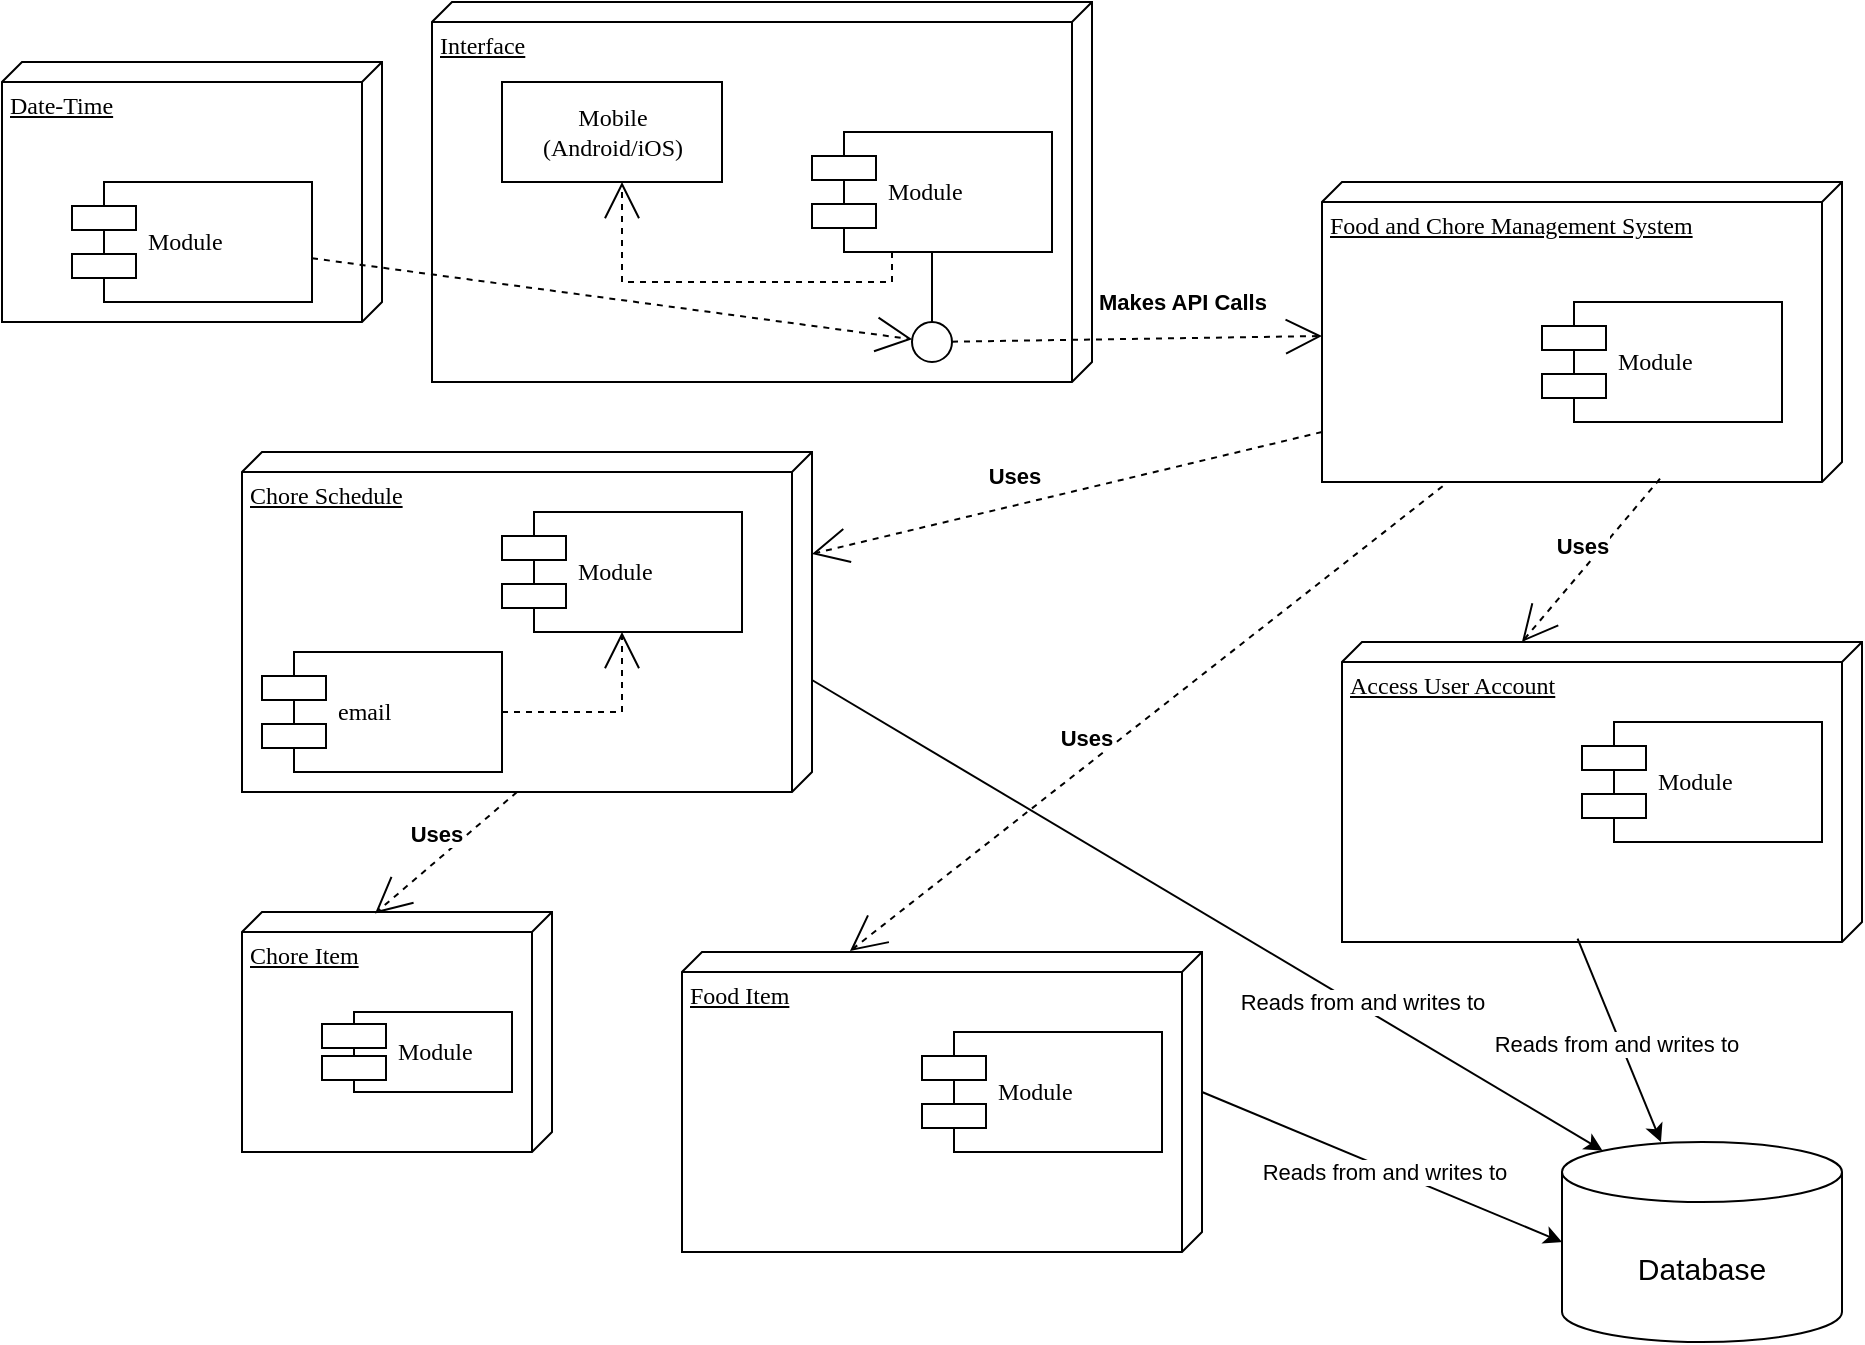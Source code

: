 <mxfile version="26.2.14">
  <diagram name="Page-1" id="5f0bae14-7c28-e335-631c-24af17079c00">
    <mxGraphModel dx="1906" dy="981" grid="1" gridSize="10" guides="1" tooltips="1" connect="1" arrows="1" fold="1" page="1" pageScale="1" pageWidth="1100" pageHeight="850" background="none" math="0" shadow="0">
      <root>
        <mxCell id="0" />
        <mxCell id="1" parent="0" />
        <mxCell id="39150e848f15840c-1" value="Interface" style="verticalAlign=top;align=left;spacingTop=8;spacingLeft=2;spacingRight=12;shape=cube;size=10;direction=south;fontStyle=4;html=1;rounded=0;shadow=0;comic=0;labelBackgroundColor=none;strokeWidth=1;fontFamily=Verdana;fontSize=12" parent="1" vertex="1">
          <mxGeometry x="265" y="20" width="330" height="190" as="geometry" />
        </mxCell>
        <mxCell id="39150e848f15840c-3" value="Date-Time" style="verticalAlign=top;align=left;spacingTop=8;spacingLeft=2;spacingRight=12;shape=cube;size=10;direction=south;fontStyle=4;html=1;rounded=0;shadow=0;comic=0;labelBackgroundColor=none;strokeWidth=1;fontFamily=Verdana;fontSize=12" parent="1" vertex="1">
          <mxGeometry x="50" y="50" width="190" height="130" as="geometry" />
        </mxCell>
        <mxCell id="39150e848f15840c-4" value="Mobile&lt;div&gt;(Android/iOS)&lt;/div&gt;" style="html=1;rounded=0;shadow=0;comic=0;labelBackgroundColor=none;strokeWidth=1;fontFamily=Verdana;fontSize=12;align=center;" parent="1" vertex="1">
          <mxGeometry x="300" y="60" width="110" height="50" as="geometry" />
        </mxCell>
        <mxCell id="39150e848f15840c-5" value="Module" style="shape=component;align=left;spacingLeft=36;rounded=0;shadow=0;comic=0;labelBackgroundColor=none;strokeWidth=1;fontFamily=Verdana;fontSize=12;html=1;" parent="1" vertex="1">
          <mxGeometry x="455" y="85" width="120" height="60" as="geometry" />
        </mxCell>
        <mxCell id="39150e848f15840c-6" value="" style="ellipse;whiteSpace=wrap;html=1;rounded=0;shadow=0;comic=0;labelBackgroundColor=none;strokeWidth=1;fontFamily=Verdana;fontSize=12;align=center;" parent="1" vertex="1">
          <mxGeometry x="505" y="180" width="20" height="20" as="geometry" />
        </mxCell>
        <mxCell id="39150e848f15840c-10" value="Module" style="shape=component;align=left;spacingLeft=36;rounded=0;shadow=0;comic=0;labelBackgroundColor=none;strokeWidth=1;fontFamily=Verdana;fontSize=12;html=1;" parent="1" vertex="1">
          <mxGeometry x="85" y="110" width="120" height="60" as="geometry" />
        </mxCell>
        <mxCell id="39150e848f15840c-11" style="edgeStyle=none;rounded=0;html=1;dashed=1;labelBackgroundColor=none;startArrow=none;startFill=0;startSize=8;endArrow=open;endFill=0;endSize=16;fontFamily=Verdana;fontSize=12;" parent="1" source="39150e848f15840c-10" target="39150e848f15840c-6" edge="1">
          <mxGeometry relative="1" as="geometry" />
        </mxCell>
        <mxCell id="39150e848f15840c-14" style="edgeStyle=elbowEdgeStyle;rounded=0;html=1;labelBackgroundColor=none;startArrow=none;startFill=0;startSize=8;endArrow=none;endFill=0;endSize=16;fontFamily=Verdana;fontSize=12;" parent="1" source="39150e848f15840c-6" target="39150e848f15840c-5" edge="1">
          <mxGeometry relative="1" as="geometry" />
        </mxCell>
        <mxCell id="39150e848f15840c-15" style="edgeStyle=orthogonalEdgeStyle;rounded=0;html=1;labelBackgroundColor=none;startArrow=none;startFill=0;startSize=8;endArrow=open;endFill=0;endSize=16;fontFamily=Verdana;fontSize=12;dashed=1;" parent="1" source="39150e848f15840c-5" target="39150e848f15840c-4" edge="1">
          <mxGeometry relative="1" as="geometry">
            <Array as="points">
              <mxPoint x="495" y="160" />
              <mxPoint x="360" y="160" />
            </Array>
          </mxGeometry>
        </mxCell>
        <mxCell id="_gdVhUl3nsyEt75Ght2n-1" value="Access User Account" style="verticalAlign=top;align=left;spacingTop=8;spacingLeft=2;spacingRight=12;shape=cube;size=10;direction=south;fontStyle=4;html=1;rounded=0;shadow=0;comic=0;labelBackgroundColor=none;strokeWidth=1;fontFamily=Verdana;fontSize=12" vertex="1" parent="1">
          <mxGeometry x="720" y="340" width="260" height="150" as="geometry" />
        </mxCell>
        <mxCell id="_gdVhUl3nsyEt75Ght2n-2" value="Food and Chore Management System" style="verticalAlign=top;align=left;spacingTop=8;spacingLeft=2;spacingRight=12;shape=cube;size=10;direction=south;fontStyle=4;html=1;rounded=0;shadow=0;comic=0;labelBackgroundColor=none;strokeWidth=1;fontFamily=Verdana;fontSize=12" vertex="1" parent="1">
          <mxGeometry x="710" y="110" width="260" height="150" as="geometry" />
        </mxCell>
        <mxCell id="_gdVhUl3nsyEt75Ght2n-3" value="Module" style="shape=component;align=left;spacingLeft=36;rounded=0;shadow=0;comic=0;labelBackgroundColor=none;strokeWidth=1;fontFamily=Verdana;fontSize=12;html=1;" vertex="1" parent="1">
          <mxGeometry x="820" y="170" width="120" height="60" as="geometry" />
        </mxCell>
        <mxCell id="_gdVhUl3nsyEt75Ght2n-4" value="Module" style="shape=component;align=left;spacingLeft=36;rounded=0;shadow=0;comic=0;labelBackgroundColor=none;strokeWidth=1;fontFamily=Verdana;fontSize=12;html=1;" vertex="1" parent="1">
          <mxGeometry x="840" y="380" width="120" height="60" as="geometry" />
        </mxCell>
        <mxCell id="_gdVhUl3nsyEt75Ght2n-5" value="Food Item" style="verticalAlign=top;align=left;spacingTop=8;spacingLeft=2;spacingRight=12;shape=cube;size=10;direction=south;fontStyle=4;html=1;rounded=0;shadow=0;comic=0;labelBackgroundColor=none;strokeWidth=1;fontFamily=Verdana;fontSize=12" vertex="1" parent="1">
          <mxGeometry x="390" y="495" width="260" height="150" as="geometry" />
        </mxCell>
        <mxCell id="_gdVhUl3nsyEt75Ght2n-6" value="Module" style="shape=component;align=left;spacingLeft=36;rounded=0;shadow=0;comic=0;labelBackgroundColor=none;strokeWidth=1;fontFamily=Verdana;fontSize=12;html=1;" vertex="1" parent="1">
          <mxGeometry x="510" y="535" width="120" height="60" as="geometry" />
        </mxCell>
        <mxCell id="_gdVhUl3nsyEt75Ght2n-7" value="Chore Item" style="verticalAlign=top;align=left;spacingTop=8;spacingLeft=2;spacingRight=12;shape=cube;size=10;direction=south;fontStyle=4;html=1;rounded=0;shadow=0;comic=0;labelBackgroundColor=none;strokeWidth=1;fontFamily=Verdana;fontSize=12" vertex="1" parent="1">
          <mxGeometry x="170" y="475" width="155" height="120" as="geometry" />
        </mxCell>
        <mxCell id="_gdVhUl3nsyEt75Ght2n-8" value="Module" style="shape=component;align=left;spacingLeft=36;rounded=0;shadow=0;comic=0;labelBackgroundColor=none;strokeWidth=1;fontFamily=Verdana;fontSize=12;html=1;" vertex="1" parent="1">
          <mxGeometry x="210" y="525" width="95" height="40" as="geometry" />
        </mxCell>
        <mxCell id="_gdVhUl3nsyEt75Ght2n-10" value="Chore Schedule" style="verticalAlign=top;align=left;spacingTop=8;spacingLeft=2;spacingRight=12;shape=cube;size=10;direction=south;fontStyle=4;html=1;rounded=0;shadow=0;comic=0;labelBackgroundColor=none;strokeWidth=1;fontFamily=Verdana;fontSize=12" vertex="1" parent="1">
          <mxGeometry x="170" y="245" width="285" height="170" as="geometry" />
        </mxCell>
        <mxCell id="_gdVhUl3nsyEt75Ght2n-11" value="Module" style="shape=component;align=left;spacingLeft=36;rounded=0;shadow=0;comic=0;labelBackgroundColor=none;strokeWidth=1;fontFamily=Verdana;fontSize=12;html=1;" vertex="1" parent="1">
          <mxGeometry x="300" y="275" width="120" height="60" as="geometry" />
        </mxCell>
        <mxCell id="_gdVhUl3nsyEt75Ght2n-12" style="edgeStyle=none;rounded=0;html=1;dashed=1;labelBackgroundColor=none;startArrow=none;startFill=0;startSize=8;endArrow=open;endFill=0;endSize=16;fontFamily=Verdana;fontSize=12;" edge="1" parent="1" source="39150e848f15840c-6" target="_gdVhUl3nsyEt75Ght2n-2">
          <mxGeometry relative="1" as="geometry">
            <mxPoint x="575" y="280" as="sourcePoint" />
            <mxPoint x="900" y="313" as="targetPoint" />
          </mxGeometry>
        </mxCell>
        <mxCell id="_gdVhUl3nsyEt75Ght2n-13" value="Makes API Calls" style="edgeLabel;html=1;align=center;verticalAlign=middle;resizable=0;points=[];fontStyle=1" vertex="1" connectable="0" parent="_gdVhUl3nsyEt75Ght2n-12">
          <mxGeometry x="0.224" y="1" relative="1" as="geometry">
            <mxPoint x="2" y="-17" as="offset" />
          </mxGeometry>
        </mxCell>
        <mxCell id="_gdVhUl3nsyEt75Ght2n-14" value="email" style="shape=component;align=left;spacingLeft=36;rounded=0;shadow=0;comic=0;labelBackgroundColor=none;strokeWidth=1;fontFamily=Verdana;fontSize=12;html=1;" vertex="1" parent="1">
          <mxGeometry x="180" y="345" width="120" height="60" as="geometry" />
        </mxCell>
        <mxCell id="_gdVhUl3nsyEt75Ght2n-15" style="edgeStyle=orthogonalEdgeStyle;rounded=0;html=1;labelBackgroundColor=none;startArrow=none;startFill=0;startSize=8;endArrow=open;endFill=0;endSize=16;fontFamily=Verdana;fontSize=12;dashed=1;exitX=1;exitY=0.5;exitDx=0;exitDy=0;entryX=0.5;entryY=1;entryDx=0;entryDy=0;" edge="1" parent="1" source="_gdVhUl3nsyEt75Ght2n-14" target="_gdVhUl3nsyEt75Ght2n-11">
          <mxGeometry relative="1" as="geometry">
            <Array as="points">
              <mxPoint x="360" y="375" />
            </Array>
            <mxPoint x="410" y="170" as="sourcePoint" />
            <mxPoint x="275" y="135" as="targetPoint" />
          </mxGeometry>
        </mxCell>
        <mxCell id="_gdVhUl3nsyEt75Ght2n-16" value="&lt;font style=&quot;font-size: 15px;&quot;&gt;Database&lt;/font&gt;" style="shape=cylinder3;whiteSpace=wrap;html=1;boundedLbl=1;backgroundOutline=1;size=15;" vertex="1" parent="1">
          <mxGeometry x="830" y="590" width="140" height="100" as="geometry" />
        </mxCell>
        <mxCell id="_gdVhUl3nsyEt75Ght2n-17" value="" style="endArrow=classic;html=1;rounded=0;exitX=0.989;exitY=0.547;exitDx=0;exitDy=0;exitPerimeter=0;" edge="1" parent="1" source="_gdVhUl3nsyEt75Ght2n-1" target="_gdVhUl3nsyEt75Ght2n-16">
          <mxGeometry width="50" height="50" relative="1" as="geometry">
            <mxPoint x="700" y="490" as="sourcePoint" />
            <mxPoint x="750" y="440" as="targetPoint" />
          </mxGeometry>
        </mxCell>
        <mxCell id="_gdVhUl3nsyEt75Ght2n-18" value="Reads from and writes to" style="edgeLabel;html=1;align=center;verticalAlign=middle;resizable=0;points=[];" vertex="1" connectable="0" parent="_gdVhUl3nsyEt75Ght2n-17">
          <mxGeometry x="0.013" y="-2" relative="1" as="geometry">
            <mxPoint as="offset" />
          </mxGeometry>
        </mxCell>
        <mxCell id="_gdVhUl3nsyEt75Ght2n-19" value="" style="endArrow=classic;html=1;rounded=0;exitX=0;exitY=0;exitDx=70;exitDy=0;exitPerimeter=0;entryX=0;entryY=0.5;entryDx=0;entryDy=0;entryPerimeter=0;" edge="1" parent="1" source="_gdVhUl3nsyEt75Ght2n-5" target="_gdVhUl3nsyEt75Ght2n-16">
          <mxGeometry width="50" height="50" relative="1" as="geometry">
            <mxPoint x="779" y="524" as="sourcePoint" />
            <mxPoint x="820" y="626" as="targetPoint" />
          </mxGeometry>
        </mxCell>
        <mxCell id="_gdVhUl3nsyEt75Ght2n-20" value="Reads from and writes to" style="edgeLabel;html=1;align=center;verticalAlign=middle;resizable=0;points=[];" vertex="1" connectable="0" parent="_gdVhUl3nsyEt75Ght2n-19">
          <mxGeometry x="0.013" y="-2" relative="1" as="geometry">
            <mxPoint as="offset" />
          </mxGeometry>
        </mxCell>
        <mxCell id="_gdVhUl3nsyEt75Ght2n-21" value="" style="endArrow=classic;html=1;rounded=0;exitX=0.989;exitY=0.547;exitDx=0;exitDy=0;exitPerimeter=0;entryX=0.145;entryY=0;entryDx=0;entryDy=4.35;entryPerimeter=0;" edge="1" parent="1" target="_gdVhUl3nsyEt75Ght2n-16">
          <mxGeometry width="50" height="50" relative="1" as="geometry">
            <mxPoint x="455" y="359" as="sourcePoint" />
            <mxPoint x="496" y="461" as="targetPoint" />
          </mxGeometry>
        </mxCell>
        <mxCell id="_gdVhUl3nsyEt75Ght2n-22" value="Reads from and writes to" style="edgeLabel;html=1;align=center;verticalAlign=middle;resizable=0;points=[];" vertex="1" connectable="0" parent="_gdVhUl3nsyEt75Ght2n-21">
          <mxGeometry x="0.013" y="-2" relative="1" as="geometry">
            <mxPoint x="76" y="40" as="offset" />
          </mxGeometry>
        </mxCell>
        <mxCell id="_gdVhUl3nsyEt75Ght2n-23" style="edgeStyle=none;rounded=0;html=1;dashed=1;labelBackgroundColor=none;startArrow=none;startFill=0;startSize=8;endArrow=open;endFill=0;endSize=16;fontFamily=Verdana;fontSize=12;exitX=1;exitY=1;exitDx=0;exitDy=0;exitPerimeter=0;" edge="1" parent="1" target="_gdVhUl3nsyEt75Ght2n-10">
          <mxGeometry relative="1" as="geometry">
            <mxPoint x="710" y="235" as="sourcePoint" />
            <mxPoint x="720" y="275" as="targetPoint" />
          </mxGeometry>
        </mxCell>
        <mxCell id="_gdVhUl3nsyEt75Ght2n-24" value="Uses" style="edgeLabel;html=1;align=center;verticalAlign=middle;resizable=0;points=[];fontStyle=1" vertex="1" connectable="0" parent="_gdVhUl3nsyEt75Ght2n-23">
          <mxGeometry x="0.224" y="1" relative="1" as="geometry">
            <mxPoint x="2" y="-17" as="offset" />
          </mxGeometry>
        </mxCell>
        <mxCell id="_gdVhUl3nsyEt75Ght2n-25" style="edgeStyle=none;rounded=0;html=1;dashed=1;labelBackgroundColor=none;startArrow=none;startFill=0;startSize=8;endArrow=open;endFill=0;endSize=16;fontFamily=Verdana;fontSize=12;exitX=1.014;exitY=0.768;exitDx=0;exitDy=0;exitPerimeter=0;entryX=-0.003;entryY=0.677;entryDx=0;entryDy=0;entryPerimeter=0;" edge="1" parent="1" source="_gdVhUl3nsyEt75Ght2n-2" target="_gdVhUl3nsyEt75Ght2n-5">
          <mxGeometry relative="1" as="geometry">
            <mxPoint x="871" y="260" as="sourcePoint" />
            <mxPoint x="520" y="510" as="targetPoint" />
          </mxGeometry>
        </mxCell>
        <mxCell id="_gdVhUl3nsyEt75Ght2n-26" value="Uses" style="edgeLabel;html=1;align=center;verticalAlign=middle;resizable=0;points=[];fontStyle=1" vertex="1" connectable="0" parent="_gdVhUl3nsyEt75Ght2n-25">
          <mxGeometry x="0.224" y="1" relative="1" as="geometry">
            <mxPoint x="2" y="-17" as="offset" />
          </mxGeometry>
        </mxCell>
        <mxCell id="_gdVhUl3nsyEt75Ght2n-27" style="edgeStyle=none;rounded=0;html=1;dashed=1;labelBackgroundColor=none;startArrow=none;startFill=0;startSize=8;endArrow=open;endFill=0;endSize=16;fontFamily=Verdana;fontSize=12;exitX=0;exitY=0;exitDx=170;exitDy=147.5;exitPerimeter=0;entryX=0.006;entryY=0.571;entryDx=0;entryDy=0;entryPerimeter=0;" edge="1" parent="1" source="_gdVhUl3nsyEt75Ght2n-10" target="_gdVhUl3nsyEt75Ght2n-7">
          <mxGeometry relative="1" as="geometry">
            <mxPoint x="367.5" y="415" as="sourcePoint" />
            <mxPoint x="112.5" y="476" as="targetPoint" />
          </mxGeometry>
        </mxCell>
        <mxCell id="_gdVhUl3nsyEt75Ght2n-28" value="Uses" style="edgeLabel;html=1;align=center;verticalAlign=middle;resizable=0;points=[];fontStyle=1" vertex="1" connectable="0" parent="_gdVhUl3nsyEt75Ght2n-27">
          <mxGeometry x="0.224" y="1" relative="1" as="geometry">
            <mxPoint x="2" y="-17" as="offset" />
          </mxGeometry>
        </mxCell>
        <mxCell id="_gdVhUl3nsyEt75Ght2n-29" style="edgeStyle=none;rounded=0;html=1;dashed=1;labelBackgroundColor=none;startArrow=none;startFill=0;startSize=8;endArrow=open;endFill=0;endSize=16;fontFamily=Verdana;fontSize=12;exitX=0.989;exitY=0.35;exitDx=0;exitDy=0;exitPerimeter=0;entryX=0;entryY=0.654;entryDx=0;entryDy=0;entryPerimeter=0;" edge="1" parent="1" source="_gdVhUl3nsyEt75Ght2n-2" target="_gdVhUl3nsyEt75Ght2n-1">
          <mxGeometry relative="1" as="geometry">
            <mxPoint x="780" y="272" as="sourcePoint" />
            <mxPoint x="530" y="520" as="targetPoint" />
          </mxGeometry>
        </mxCell>
        <mxCell id="_gdVhUl3nsyEt75Ght2n-30" value="Uses" style="edgeLabel;html=1;align=center;verticalAlign=middle;resizable=0;points=[];fontStyle=1" vertex="1" connectable="0" parent="_gdVhUl3nsyEt75Ght2n-29">
          <mxGeometry x="0.224" y="1" relative="1" as="geometry">
            <mxPoint x="2" y="-17" as="offset" />
          </mxGeometry>
        </mxCell>
      </root>
    </mxGraphModel>
  </diagram>
</mxfile>
